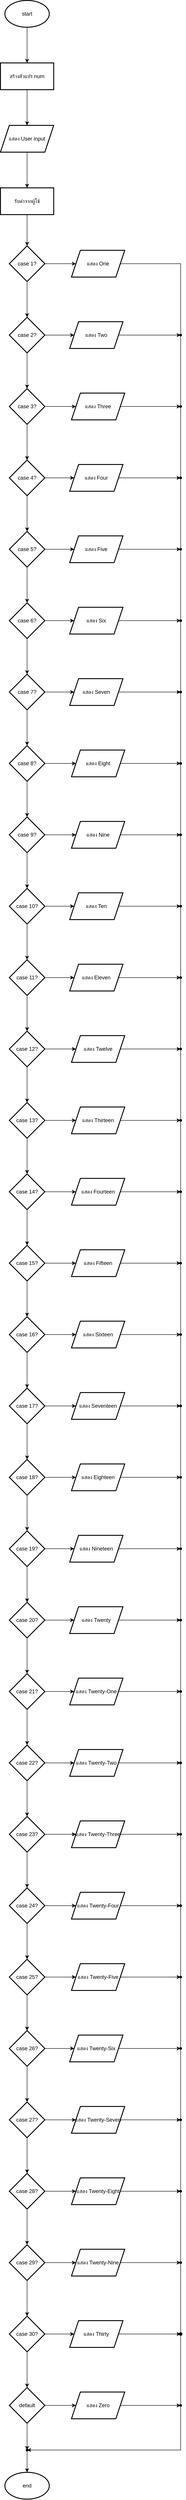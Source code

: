 <mxfile version="25.0.3">
  <diagram name="หน้า-1" id="GQAA-UT3_zsxXD-1APyV">
    <mxGraphModel dx="1034" dy="446" grid="1" gridSize="10" guides="1" tooltips="1" connect="1" arrows="1" fold="1" page="1" pageScale="1" pageWidth="827" pageHeight="1169" math="0" shadow="0">
      <root>
        <mxCell id="0" />
        <mxCell id="1" parent="0" />
        <mxCell id="1763DktBf14fpHDiQ_p1-3" value="" style="edgeStyle=orthogonalEdgeStyle;rounded=0;orthogonalLoop=1;jettySize=auto;html=1;" edge="1" parent="1" source="1763DktBf14fpHDiQ_p1-1" target="1763DktBf14fpHDiQ_p1-2">
          <mxGeometry relative="1" as="geometry" />
        </mxCell>
        <mxCell id="1763DktBf14fpHDiQ_p1-1" value="start" style="strokeWidth=2;html=1;shape=mxgraph.flowchart.start_1;whiteSpace=wrap;" vertex="1" parent="1">
          <mxGeometry x="364" y="90" width="100" height="60" as="geometry" />
        </mxCell>
        <mxCell id="1763DktBf14fpHDiQ_p1-5" value="" style="edgeStyle=orthogonalEdgeStyle;rounded=0;orthogonalLoop=1;jettySize=auto;html=1;" edge="1" parent="1" source="1763DktBf14fpHDiQ_p1-2" target="1763DktBf14fpHDiQ_p1-4">
          <mxGeometry relative="1" as="geometry" />
        </mxCell>
        <mxCell id="1763DktBf14fpHDiQ_p1-2" value="สร้างตัวแปร num" style="whiteSpace=wrap;html=1;strokeWidth=2;" vertex="1" parent="1">
          <mxGeometry x="354" y="230" width="120" height="60" as="geometry" />
        </mxCell>
        <mxCell id="1763DktBf14fpHDiQ_p1-9" value="" style="edgeStyle=orthogonalEdgeStyle;rounded=0;orthogonalLoop=1;jettySize=auto;html=1;" edge="1" parent="1" source="1763DktBf14fpHDiQ_p1-4" target="1763DktBf14fpHDiQ_p1-8">
          <mxGeometry relative="1" as="geometry" />
        </mxCell>
        <mxCell id="1763DktBf14fpHDiQ_p1-4" value="แสดง User input" style="shape=parallelogram;perimeter=parallelogramPerimeter;whiteSpace=wrap;html=1;fixedSize=1;strokeWidth=2;" vertex="1" parent="1">
          <mxGeometry x="354" y="370" width="120" height="60" as="geometry" />
        </mxCell>
        <mxCell id="1763DktBf14fpHDiQ_p1-11" value="" style="edgeStyle=orthogonalEdgeStyle;rounded=0;orthogonalLoop=1;jettySize=auto;html=1;" edge="1" parent="1" source="1763DktBf14fpHDiQ_p1-8" target="1763DktBf14fpHDiQ_p1-10">
          <mxGeometry relative="1" as="geometry" />
        </mxCell>
        <mxCell id="1763DktBf14fpHDiQ_p1-8" value="รับค่าจากผู้ใช้" style="whiteSpace=wrap;html=1;strokeWidth=2;" vertex="1" parent="1">
          <mxGeometry x="354" y="510" width="120" height="60" as="geometry" />
        </mxCell>
        <mxCell id="1763DktBf14fpHDiQ_p1-14" value="" style="edgeStyle=orthogonalEdgeStyle;rounded=0;orthogonalLoop=1;jettySize=auto;html=1;" edge="1" parent="1" source="1763DktBf14fpHDiQ_p1-10" target="1763DktBf14fpHDiQ_p1-13">
          <mxGeometry relative="1" as="geometry" />
        </mxCell>
        <mxCell id="1763DktBf14fpHDiQ_p1-76" value="" style="edgeStyle=orthogonalEdgeStyle;rounded=0;orthogonalLoop=1;jettySize=auto;html=1;" edge="1" parent="1" source="1763DktBf14fpHDiQ_p1-10" target="1763DktBf14fpHDiQ_p1-75">
          <mxGeometry relative="1" as="geometry" />
        </mxCell>
        <mxCell id="1763DktBf14fpHDiQ_p1-10" value="case 1?" style="rhombus;whiteSpace=wrap;html=1;strokeWidth=2;" vertex="1" parent="1">
          <mxGeometry x="374" y="640" width="80" height="80" as="geometry" />
        </mxCell>
        <mxCell id="1763DktBf14fpHDiQ_p1-16" value="" style="edgeStyle=orthogonalEdgeStyle;rounded=0;orthogonalLoop=1;jettySize=auto;html=1;" edge="1" parent="1" source="1763DktBf14fpHDiQ_p1-13" target="1763DktBf14fpHDiQ_p1-15">
          <mxGeometry relative="1" as="geometry" />
        </mxCell>
        <mxCell id="1763DktBf14fpHDiQ_p1-107" value="" style="edgeStyle=orthogonalEdgeStyle;rounded=0;orthogonalLoop=1;jettySize=auto;html=1;" edge="1" parent="1" source="1763DktBf14fpHDiQ_p1-13" target="1763DktBf14fpHDiQ_p1-77">
          <mxGeometry relative="1" as="geometry" />
        </mxCell>
        <mxCell id="1763DktBf14fpHDiQ_p1-13" value="case 2?" style="rhombus;whiteSpace=wrap;html=1;strokeWidth=2;" vertex="1" parent="1">
          <mxGeometry x="374" y="800" width="80" height="80" as="geometry" />
        </mxCell>
        <mxCell id="1763DktBf14fpHDiQ_p1-18" value="" style="edgeStyle=orthogonalEdgeStyle;rounded=0;orthogonalLoop=1;jettySize=auto;html=1;" edge="1" parent="1" source="1763DktBf14fpHDiQ_p1-15" target="1763DktBf14fpHDiQ_p1-17">
          <mxGeometry relative="1" as="geometry" />
        </mxCell>
        <mxCell id="1763DktBf14fpHDiQ_p1-108" value="" style="edgeStyle=orthogonalEdgeStyle;rounded=0;orthogonalLoop=1;jettySize=auto;html=1;" edge="1" parent="1" source="1763DktBf14fpHDiQ_p1-15" target="1763DktBf14fpHDiQ_p1-78">
          <mxGeometry relative="1" as="geometry" />
        </mxCell>
        <mxCell id="1763DktBf14fpHDiQ_p1-15" value="case 3?" style="rhombus;whiteSpace=wrap;html=1;strokeWidth=2;" vertex="1" parent="1">
          <mxGeometry x="374" y="960" width="80" height="80" as="geometry" />
        </mxCell>
        <mxCell id="1763DktBf14fpHDiQ_p1-20" value="" style="edgeStyle=orthogonalEdgeStyle;rounded=0;orthogonalLoop=1;jettySize=auto;html=1;" edge="1" parent="1" source="1763DktBf14fpHDiQ_p1-17" target="1763DktBf14fpHDiQ_p1-19">
          <mxGeometry relative="1" as="geometry" />
        </mxCell>
        <mxCell id="1763DktBf14fpHDiQ_p1-109" value="" style="edgeStyle=orthogonalEdgeStyle;rounded=0;orthogonalLoop=1;jettySize=auto;html=1;" edge="1" parent="1" source="1763DktBf14fpHDiQ_p1-17" target="1763DktBf14fpHDiQ_p1-79">
          <mxGeometry relative="1" as="geometry" />
        </mxCell>
        <mxCell id="1763DktBf14fpHDiQ_p1-17" value="case 4?" style="rhombus;whiteSpace=wrap;html=1;strokeWidth=2;" vertex="1" parent="1">
          <mxGeometry x="374" y="1120" width="80" height="80" as="geometry" />
        </mxCell>
        <mxCell id="1763DktBf14fpHDiQ_p1-22" value="" style="edgeStyle=orthogonalEdgeStyle;rounded=0;orthogonalLoop=1;jettySize=auto;html=1;" edge="1" parent="1" source="1763DktBf14fpHDiQ_p1-19" target="1763DktBf14fpHDiQ_p1-21">
          <mxGeometry relative="1" as="geometry" />
        </mxCell>
        <mxCell id="1763DktBf14fpHDiQ_p1-110" value="" style="edgeStyle=orthogonalEdgeStyle;rounded=0;orthogonalLoop=1;jettySize=auto;html=1;" edge="1" parent="1" source="1763DktBf14fpHDiQ_p1-19" target="1763DktBf14fpHDiQ_p1-80">
          <mxGeometry relative="1" as="geometry" />
        </mxCell>
        <mxCell id="1763DktBf14fpHDiQ_p1-19" value="case 5?" style="rhombus;whiteSpace=wrap;html=1;strokeWidth=2;" vertex="1" parent="1">
          <mxGeometry x="374" y="1280" width="80" height="80" as="geometry" />
        </mxCell>
        <mxCell id="1763DktBf14fpHDiQ_p1-24" value="" style="edgeStyle=orthogonalEdgeStyle;rounded=0;orthogonalLoop=1;jettySize=auto;html=1;" edge="1" parent="1" source="1763DktBf14fpHDiQ_p1-21" target="1763DktBf14fpHDiQ_p1-23">
          <mxGeometry relative="1" as="geometry" />
        </mxCell>
        <mxCell id="1763DktBf14fpHDiQ_p1-111" value="" style="edgeStyle=orthogonalEdgeStyle;rounded=0;orthogonalLoop=1;jettySize=auto;html=1;" edge="1" parent="1" source="1763DktBf14fpHDiQ_p1-21" target="1763DktBf14fpHDiQ_p1-84">
          <mxGeometry relative="1" as="geometry" />
        </mxCell>
        <mxCell id="1763DktBf14fpHDiQ_p1-21" value="case 6?" style="rhombus;whiteSpace=wrap;html=1;strokeWidth=2;" vertex="1" parent="1">
          <mxGeometry x="374" y="1440" width="80" height="80" as="geometry" />
        </mxCell>
        <mxCell id="1763DktBf14fpHDiQ_p1-26" value="" style="edgeStyle=orthogonalEdgeStyle;rounded=0;orthogonalLoop=1;jettySize=auto;html=1;" edge="1" parent="1" source="1763DktBf14fpHDiQ_p1-23" target="1763DktBf14fpHDiQ_p1-25">
          <mxGeometry relative="1" as="geometry" />
        </mxCell>
        <mxCell id="1763DktBf14fpHDiQ_p1-112" value="" style="edgeStyle=orthogonalEdgeStyle;rounded=0;orthogonalLoop=1;jettySize=auto;html=1;" edge="1" parent="1" source="1763DktBf14fpHDiQ_p1-23" target="1763DktBf14fpHDiQ_p1-83">
          <mxGeometry relative="1" as="geometry" />
        </mxCell>
        <mxCell id="1763DktBf14fpHDiQ_p1-23" value="case 7?" style="rhombus;whiteSpace=wrap;html=1;strokeWidth=2;" vertex="1" parent="1">
          <mxGeometry x="374" y="1600" width="80" height="80" as="geometry" />
        </mxCell>
        <mxCell id="1763DktBf14fpHDiQ_p1-28" value="" style="edgeStyle=orthogonalEdgeStyle;rounded=0;orthogonalLoop=1;jettySize=auto;html=1;" edge="1" parent="1" source="1763DktBf14fpHDiQ_p1-25" target="1763DktBf14fpHDiQ_p1-27">
          <mxGeometry relative="1" as="geometry" />
        </mxCell>
        <mxCell id="1763DktBf14fpHDiQ_p1-113" value="" style="edgeStyle=orthogonalEdgeStyle;rounded=0;orthogonalLoop=1;jettySize=auto;html=1;" edge="1" parent="1" source="1763DktBf14fpHDiQ_p1-25" target="1763DktBf14fpHDiQ_p1-82">
          <mxGeometry relative="1" as="geometry" />
        </mxCell>
        <mxCell id="1763DktBf14fpHDiQ_p1-25" value="case 8?" style="rhombus;whiteSpace=wrap;html=1;strokeWidth=2;" vertex="1" parent="1">
          <mxGeometry x="374" y="1760" width="80" height="80" as="geometry" />
        </mxCell>
        <mxCell id="1763DktBf14fpHDiQ_p1-30" value="" style="edgeStyle=orthogonalEdgeStyle;rounded=0;orthogonalLoop=1;jettySize=auto;html=1;" edge="1" parent="1" source="1763DktBf14fpHDiQ_p1-27" target="1763DktBf14fpHDiQ_p1-29">
          <mxGeometry relative="1" as="geometry" />
        </mxCell>
        <mxCell id="1763DktBf14fpHDiQ_p1-114" value="" style="edgeStyle=orthogonalEdgeStyle;rounded=0;orthogonalLoop=1;jettySize=auto;html=1;" edge="1" parent="1" source="1763DktBf14fpHDiQ_p1-27" target="1763DktBf14fpHDiQ_p1-81">
          <mxGeometry relative="1" as="geometry" />
        </mxCell>
        <mxCell id="1763DktBf14fpHDiQ_p1-27" value="case 9?" style="rhombus;whiteSpace=wrap;html=1;strokeWidth=2;" vertex="1" parent="1">
          <mxGeometry x="374" y="1920" width="80" height="80" as="geometry" />
        </mxCell>
        <mxCell id="1763DktBf14fpHDiQ_p1-32" value="" style="edgeStyle=orthogonalEdgeStyle;rounded=0;orthogonalLoop=1;jettySize=auto;html=1;" edge="1" parent="1" source="1763DktBf14fpHDiQ_p1-29" target="1763DktBf14fpHDiQ_p1-31">
          <mxGeometry relative="1" as="geometry" />
        </mxCell>
        <mxCell id="1763DktBf14fpHDiQ_p1-115" value="" style="edgeStyle=orthogonalEdgeStyle;rounded=0;orthogonalLoop=1;jettySize=auto;html=1;" edge="1" parent="1" source="1763DktBf14fpHDiQ_p1-29" target="1763DktBf14fpHDiQ_p1-85">
          <mxGeometry relative="1" as="geometry" />
        </mxCell>
        <mxCell id="1763DktBf14fpHDiQ_p1-29" value="case 10?" style="rhombus;whiteSpace=wrap;html=1;strokeWidth=2;" vertex="1" parent="1">
          <mxGeometry x="374" y="2080" width="80" height="80" as="geometry" />
        </mxCell>
        <mxCell id="1763DktBf14fpHDiQ_p1-34" value="" style="edgeStyle=orthogonalEdgeStyle;rounded=0;orthogonalLoop=1;jettySize=auto;html=1;" edge="1" parent="1" source="1763DktBf14fpHDiQ_p1-31" target="1763DktBf14fpHDiQ_p1-33">
          <mxGeometry relative="1" as="geometry" />
        </mxCell>
        <mxCell id="1763DktBf14fpHDiQ_p1-116" value="" style="edgeStyle=orthogonalEdgeStyle;rounded=0;orthogonalLoop=1;jettySize=auto;html=1;" edge="1" parent="1" source="1763DktBf14fpHDiQ_p1-31" target="1763DktBf14fpHDiQ_p1-86">
          <mxGeometry relative="1" as="geometry" />
        </mxCell>
        <mxCell id="1763DktBf14fpHDiQ_p1-31" value="case 11?" style="rhombus;whiteSpace=wrap;html=1;strokeWidth=2;" vertex="1" parent="1">
          <mxGeometry x="374" y="2240" width="80" height="80" as="geometry" />
        </mxCell>
        <mxCell id="1763DktBf14fpHDiQ_p1-36" value="" style="edgeStyle=orthogonalEdgeStyle;rounded=0;orthogonalLoop=1;jettySize=auto;html=1;" edge="1" parent="1" source="1763DktBf14fpHDiQ_p1-33" target="1763DktBf14fpHDiQ_p1-35">
          <mxGeometry relative="1" as="geometry" />
        </mxCell>
        <mxCell id="1763DktBf14fpHDiQ_p1-117" value="" style="edgeStyle=orthogonalEdgeStyle;rounded=0;orthogonalLoop=1;jettySize=auto;html=1;" edge="1" parent="1" source="1763DktBf14fpHDiQ_p1-33" target="1763DktBf14fpHDiQ_p1-87">
          <mxGeometry relative="1" as="geometry" />
        </mxCell>
        <mxCell id="1763DktBf14fpHDiQ_p1-33" value="case 12?" style="rhombus;whiteSpace=wrap;html=1;strokeWidth=2;" vertex="1" parent="1">
          <mxGeometry x="374" y="2400" width="80" height="80" as="geometry" />
        </mxCell>
        <mxCell id="1763DktBf14fpHDiQ_p1-38" value="" style="edgeStyle=orthogonalEdgeStyle;rounded=0;orthogonalLoop=1;jettySize=auto;html=1;" edge="1" parent="1" source="1763DktBf14fpHDiQ_p1-35" target="1763DktBf14fpHDiQ_p1-37">
          <mxGeometry relative="1" as="geometry" />
        </mxCell>
        <mxCell id="1763DktBf14fpHDiQ_p1-118" value="" style="edgeStyle=orthogonalEdgeStyle;rounded=0;orthogonalLoop=1;jettySize=auto;html=1;" edge="1" parent="1" source="1763DktBf14fpHDiQ_p1-35" target="1763DktBf14fpHDiQ_p1-88">
          <mxGeometry relative="1" as="geometry" />
        </mxCell>
        <mxCell id="1763DktBf14fpHDiQ_p1-35" value="case 13?" style="rhombus;whiteSpace=wrap;html=1;strokeWidth=2;" vertex="1" parent="1">
          <mxGeometry x="374" y="2560" width="80" height="80" as="geometry" />
        </mxCell>
        <mxCell id="1763DktBf14fpHDiQ_p1-40" value="" style="edgeStyle=orthogonalEdgeStyle;rounded=0;orthogonalLoop=1;jettySize=auto;html=1;" edge="1" parent="1" source="1763DktBf14fpHDiQ_p1-37" target="1763DktBf14fpHDiQ_p1-39">
          <mxGeometry relative="1" as="geometry" />
        </mxCell>
        <mxCell id="1763DktBf14fpHDiQ_p1-119" value="" style="edgeStyle=orthogonalEdgeStyle;rounded=0;orthogonalLoop=1;jettySize=auto;html=1;" edge="1" parent="1" source="1763DktBf14fpHDiQ_p1-37" target="1763DktBf14fpHDiQ_p1-89">
          <mxGeometry relative="1" as="geometry" />
        </mxCell>
        <mxCell id="1763DktBf14fpHDiQ_p1-37" value="case 14?" style="rhombus;whiteSpace=wrap;html=1;strokeWidth=2;" vertex="1" parent="1">
          <mxGeometry x="374" y="2720" width="80" height="80" as="geometry" />
        </mxCell>
        <mxCell id="1763DktBf14fpHDiQ_p1-42" value="" style="edgeStyle=orthogonalEdgeStyle;rounded=0;orthogonalLoop=1;jettySize=auto;html=1;" edge="1" parent="1" source="1763DktBf14fpHDiQ_p1-39" target="1763DktBf14fpHDiQ_p1-41">
          <mxGeometry relative="1" as="geometry" />
        </mxCell>
        <mxCell id="1763DktBf14fpHDiQ_p1-120" value="" style="edgeStyle=orthogonalEdgeStyle;rounded=0;orthogonalLoop=1;jettySize=auto;html=1;" edge="1" parent="1" source="1763DktBf14fpHDiQ_p1-39" target="1763DktBf14fpHDiQ_p1-90">
          <mxGeometry relative="1" as="geometry" />
        </mxCell>
        <mxCell id="1763DktBf14fpHDiQ_p1-39" value="case 15?" style="rhombus;whiteSpace=wrap;html=1;strokeWidth=2;" vertex="1" parent="1">
          <mxGeometry x="374" y="2880" width="80" height="80" as="geometry" />
        </mxCell>
        <mxCell id="1763DktBf14fpHDiQ_p1-44" value="" style="edgeStyle=orthogonalEdgeStyle;rounded=0;orthogonalLoop=1;jettySize=auto;html=1;" edge="1" parent="1" source="1763DktBf14fpHDiQ_p1-41" target="1763DktBf14fpHDiQ_p1-43">
          <mxGeometry relative="1" as="geometry" />
        </mxCell>
        <mxCell id="1763DktBf14fpHDiQ_p1-121" value="" style="edgeStyle=orthogonalEdgeStyle;rounded=0;orthogonalLoop=1;jettySize=auto;html=1;" edge="1" parent="1" source="1763DktBf14fpHDiQ_p1-41" target="1763DktBf14fpHDiQ_p1-91">
          <mxGeometry relative="1" as="geometry" />
        </mxCell>
        <mxCell id="1763DktBf14fpHDiQ_p1-41" value="case 16?" style="rhombus;whiteSpace=wrap;html=1;strokeWidth=2;" vertex="1" parent="1">
          <mxGeometry x="374" y="3040" width="80" height="80" as="geometry" />
        </mxCell>
        <mxCell id="1763DktBf14fpHDiQ_p1-46" value="" style="edgeStyle=orthogonalEdgeStyle;rounded=0;orthogonalLoop=1;jettySize=auto;html=1;" edge="1" parent="1" source="1763DktBf14fpHDiQ_p1-43" target="1763DktBf14fpHDiQ_p1-45">
          <mxGeometry relative="1" as="geometry" />
        </mxCell>
        <mxCell id="1763DktBf14fpHDiQ_p1-122" value="" style="edgeStyle=orthogonalEdgeStyle;rounded=0;orthogonalLoop=1;jettySize=auto;html=1;" edge="1" parent="1" source="1763DktBf14fpHDiQ_p1-43" target="1763DktBf14fpHDiQ_p1-92">
          <mxGeometry relative="1" as="geometry" />
        </mxCell>
        <mxCell id="1763DktBf14fpHDiQ_p1-43" value="case 17?" style="rhombus;whiteSpace=wrap;html=1;strokeWidth=2;" vertex="1" parent="1">
          <mxGeometry x="374" y="3200" width="80" height="80" as="geometry" />
        </mxCell>
        <mxCell id="1763DktBf14fpHDiQ_p1-48" value="" style="edgeStyle=orthogonalEdgeStyle;rounded=0;orthogonalLoop=1;jettySize=auto;html=1;" edge="1" parent="1" source="1763DktBf14fpHDiQ_p1-45" target="1763DktBf14fpHDiQ_p1-47">
          <mxGeometry relative="1" as="geometry" />
        </mxCell>
        <mxCell id="1763DktBf14fpHDiQ_p1-123" value="" style="edgeStyle=orthogonalEdgeStyle;rounded=0;orthogonalLoop=1;jettySize=auto;html=1;" edge="1" parent="1" source="1763DktBf14fpHDiQ_p1-45" target="1763DktBf14fpHDiQ_p1-93">
          <mxGeometry relative="1" as="geometry" />
        </mxCell>
        <mxCell id="1763DktBf14fpHDiQ_p1-45" value="case 18?" style="rhombus;whiteSpace=wrap;html=1;strokeWidth=2;" vertex="1" parent="1">
          <mxGeometry x="374" y="3360" width="80" height="80" as="geometry" />
        </mxCell>
        <mxCell id="1763DktBf14fpHDiQ_p1-50" value="" style="edgeStyle=orthogonalEdgeStyle;rounded=0;orthogonalLoop=1;jettySize=auto;html=1;" edge="1" parent="1" source="1763DktBf14fpHDiQ_p1-47" target="1763DktBf14fpHDiQ_p1-49">
          <mxGeometry relative="1" as="geometry" />
        </mxCell>
        <mxCell id="1763DktBf14fpHDiQ_p1-124" style="edgeStyle=orthogonalEdgeStyle;rounded=0;orthogonalLoop=1;jettySize=auto;html=1;entryX=0;entryY=0.5;entryDx=0;entryDy=0;" edge="1" parent="1" source="1763DktBf14fpHDiQ_p1-47" target="1763DktBf14fpHDiQ_p1-94">
          <mxGeometry relative="1" as="geometry">
            <mxPoint x="480" y="3560" as="targetPoint" />
          </mxGeometry>
        </mxCell>
        <mxCell id="1763DktBf14fpHDiQ_p1-47" value="case 19?" style="rhombus;whiteSpace=wrap;html=1;strokeWidth=2;" vertex="1" parent="1">
          <mxGeometry x="374" y="3520" width="80" height="80" as="geometry" />
        </mxCell>
        <mxCell id="1763DktBf14fpHDiQ_p1-52" value="" style="edgeStyle=orthogonalEdgeStyle;rounded=0;orthogonalLoop=1;jettySize=auto;html=1;" edge="1" parent="1" source="1763DktBf14fpHDiQ_p1-49" target="1763DktBf14fpHDiQ_p1-51">
          <mxGeometry relative="1" as="geometry" />
        </mxCell>
        <mxCell id="1763DktBf14fpHDiQ_p1-125" value="" style="edgeStyle=orthogonalEdgeStyle;rounded=0;orthogonalLoop=1;jettySize=auto;html=1;" edge="1" parent="1" source="1763DktBf14fpHDiQ_p1-49" target="1763DktBf14fpHDiQ_p1-95">
          <mxGeometry relative="1" as="geometry" />
        </mxCell>
        <mxCell id="1763DktBf14fpHDiQ_p1-49" value="case 20?" style="rhombus;whiteSpace=wrap;html=1;strokeWidth=2;" vertex="1" parent="1">
          <mxGeometry x="374" y="3680" width="80" height="80" as="geometry" />
        </mxCell>
        <mxCell id="1763DktBf14fpHDiQ_p1-54" value="" style="edgeStyle=orthogonalEdgeStyle;rounded=0;orthogonalLoop=1;jettySize=auto;html=1;" edge="1" parent="1" source="1763DktBf14fpHDiQ_p1-51" target="1763DktBf14fpHDiQ_p1-53">
          <mxGeometry relative="1" as="geometry" />
        </mxCell>
        <mxCell id="1763DktBf14fpHDiQ_p1-126" value="" style="edgeStyle=orthogonalEdgeStyle;rounded=0;orthogonalLoop=1;jettySize=auto;html=1;" edge="1" parent="1" source="1763DktBf14fpHDiQ_p1-51" target="1763DktBf14fpHDiQ_p1-96">
          <mxGeometry relative="1" as="geometry" />
        </mxCell>
        <mxCell id="1763DktBf14fpHDiQ_p1-51" value="case 21?" style="rhombus;whiteSpace=wrap;html=1;strokeWidth=2;" vertex="1" parent="1">
          <mxGeometry x="374" y="3840" width="80" height="80" as="geometry" />
        </mxCell>
        <mxCell id="1763DktBf14fpHDiQ_p1-56" value="" style="edgeStyle=orthogonalEdgeStyle;rounded=0;orthogonalLoop=1;jettySize=auto;html=1;" edge="1" parent="1" source="1763DktBf14fpHDiQ_p1-53" target="1763DktBf14fpHDiQ_p1-55">
          <mxGeometry relative="1" as="geometry" />
        </mxCell>
        <mxCell id="1763DktBf14fpHDiQ_p1-127" value="" style="edgeStyle=orthogonalEdgeStyle;rounded=0;orthogonalLoop=1;jettySize=auto;html=1;" edge="1" parent="1" source="1763DktBf14fpHDiQ_p1-53" target="1763DktBf14fpHDiQ_p1-97">
          <mxGeometry relative="1" as="geometry" />
        </mxCell>
        <mxCell id="1763DktBf14fpHDiQ_p1-53" value="case 22?" style="rhombus;whiteSpace=wrap;html=1;strokeWidth=2;" vertex="1" parent="1">
          <mxGeometry x="374" y="4000" width="80" height="80" as="geometry" />
        </mxCell>
        <mxCell id="1763DktBf14fpHDiQ_p1-58" value="" style="edgeStyle=orthogonalEdgeStyle;rounded=0;orthogonalLoop=1;jettySize=auto;html=1;" edge="1" parent="1" source="1763DktBf14fpHDiQ_p1-55" target="1763DktBf14fpHDiQ_p1-57">
          <mxGeometry relative="1" as="geometry" />
        </mxCell>
        <mxCell id="1763DktBf14fpHDiQ_p1-128" value="" style="edgeStyle=orthogonalEdgeStyle;rounded=0;orthogonalLoop=1;jettySize=auto;html=1;" edge="1" parent="1" source="1763DktBf14fpHDiQ_p1-55" target="1763DktBf14fpHDiQ_p1-98">
          <mxGeometry relative="1" as="geometry" />
        </mxCell>
        <mxCell id="1763DktBf14fpHDiQ_p1-55" value="case 23?" style="rhombus;whiteSpace=wrap;html=1;strokeWidth=2;" vertex="1" parent="1">
          <mxGeometry x="374" y="4160" width="80" height="80" as="geometry" />
        </mxCell>
        <mxCell id="1763DktBf14fpHDiQ_p1-60" value="" style="edgeStyle=orthogonalEdgeStyle;rounded=0;orthogonalLoop=1;jettySize=auto;html=1;" edge="1" parent="1" source="1763DktBf14fpHDiQ_p1-57" target="1763DktBf14fpHDiQ_p1-59">
          <mxGeometry relative="1" as="geometry" />
        </mxCell>
        <mxCell id="1763DktBf14fpHDiQ_p1-129" value="" style="edgeStyle=orthogonalEdgeStyle;rounded=0;orthogonalLoop=1;jettySize=auto;html=1;" edge="1" parent="1" source="1763DktBf14fpHDiQ_p1-57" target="1763DktBf14fpHDiQ_p1-99">
          <mxGeometry relative="1" as="geometry" />
        </mxCell>
        <mxCell id="1763DktBf14fpHDiQ_p1-57" value="case 24?" style="rhombus;whiteSpace=wrap;html=1;strokeWidth=2;" vertex="1" parent="1">
          <mxGeometry x="374" y="4320" width="80" height="80" as="geometry" />
        </mxCell>
        <mxCell id="1763DktBf14fpHDiQ_p1-62" value="" style="edgeStyle=orthogonalEdgeStyle;rounded=0;orthogonalLoop=1;jettySize=auto;html=1;" edge="1" parent="1" source="1763DktBf14fpHDiQ_p1-59" target="1763DktBf14fpHDiQ_p1-61">
          <mxGeometry relative="1" as="geometry" />
        </mxCell>
        <mxCell id="1763DktBf14fpHDiQ_p1-130" value="" style="edgeStyle=orthogonalEdgeStyle;rounded=0;orthogonalLoop=1;jettySize=auto;html=1;" edge="1" parent="1" source="1763DktBf14fpHDiQ_p1-59" target="1763DktBf14fpHDiQ_p1-100">
          <mxGeometry relative="1" as="geometry" />
        </mxCell>
        <mxCell id="1763DktBf14fpHDiQ_p1-59" value="case 25?" style="rhombus;whiteSpace=wrap;html=1;strokeWidth=2;" vertex="1" parent="1">
          <mxGeometry x="374" y="4480" width="80" height="80" as="geometry" />
        </mxCell>
        <mxCell id="1763DktBf14fpHDiQ_p1-64" value="" style="edgeStyle=orthogonalEdgeStyle;rounded=0;orthogonalLoop=1;jettySize=auto;html=1;" edge="1" parent="1" source="1763DktBf14fpHDiQ_p1-61" target="1763DktBf14fpHDiQ_p1-63">
          <mxGeometry relative="1" as="geometry" />
        </mxCell>
        <mxCell id="1763DktBf14fpHDiQ_p1-131" value="" style="edgeStyle=orthogonalEdgeStyle;rounded=0;orthogonalLoop=1;jettySize=auto;html=1;" edge="1" parent="1" source="1763DktBf14fpHDiQ_p1-61" target="1763DktBf14fpHDiQ_p1-101">
          <mxGeometry relative="1" as="geometry" />
        </mxCell>
        <mxCell id="1763DktBf14fpHDiQ_p1-61" value="case 26?" style="rhombus;whiteSpace=wrap;html=1;strokeWidth=2;" vertex="1" parent="1">
          <mxGeometry x="374" y="4640" width="80" height="80" as="geometry" />
        </mxCell>
        <mxCell id="1763DktBf14fpHDiQ_p1-66" value="" style="edgeStyle=orthogonalEdgeStyle;rounded=0;orthogonalLoop=1;jettySize=auto;html=1;" edge="1" parent="1" source="1763DktBf14fpHDiQ_p1-63" target="1763DktBf14fpHDiQ_p1-65">
          <mxGeometry relative="1" as="geometry" />
        </mxCell>
        <mxCell id="1763DktBf14fpHDiQ_p1-132" value="" style="edgeStyle=orthogonalEdgeStyle;rounded=0;orthogonalLoop=1;jettySize=auto;html=1;" edge="1" parent="1" source="1763DktBf14fpHDiQ_p1-63" target="1763DktBf14fpHDiQ_p1-102">
          <mxGeometry relative="1" as="geometry" />
        </mxCell>
        <mxCell id="1763DktBf14fpHDiQ_p1-63" value="case 27?" style="rhombus;whiteSpace=wrap;html=1;strokeWidth=2;" vertex="1" parent="1">
          <mxGeometry x="374" y="4800" width="80" height="80" as="geometry" />
        </mxCell>
        <mxCell id="1763DktBf14fpHDiQ_p1-68" value="" style="edgeStyle=orthogonalEdgeStyle;rounded=0;orthogonalLoop=1;jettySize=auto;html=1;" edge="1" parent="1" source="1763DktBf14fpHDiQ_p1-65" target="1763DktBf14fpHDiQ_p1-67">
          <mxGeometry relative="1" as="geometry" />
        </mxCell>
        <mxCell id="1763DktBf14fpHDiQ_p1-133" value="" style="edgeStyle=orthogonalEdgeStyle;rounded=0;orthogonalLoop=1;jettySize=auto;html=1;" edge="1" parent="1" source="1763DktBf14fpHDiQ_p1-65" target="1763DktBf14fpHDiQ_p1-103">
          <mxGeometry relative="1" as="geometry" />
        </mxCell>
        <mxCell id="1763DktBf14fpHDiQ_p1-65" value="case 28?" style="rhombus;whiteSpace=wrap;html=1;strokeWidth=2;" vertex="1" parent="1">
          <mxGeometry x="374" y="4960" width="80" height="80" as="geometry" />
        </mxCell>
        <mxCell id="1763DktBf14fpHDiQ_p1-70" value="" style="edgeStyle=orthogonalEdgeStyle;rounded=0;orthogonalLoop=1;jettySize=auto;html=1;" edge="1" parent="1" source="1763DktBf14fpHDiQ_p1-67" target="1763DktBf14fpHDiQ_p1-69">
          <mxGeometry relative="1" as="geometry" />
        </mxCell>
        <mxCell id="1763DktBf14fpHDiQ_p1-134" value="" style="edgeStyle=orthogonalEdgeStyle;rounded=0;orthogonalLoop=1;jettySize=auto;html=1;" edge="1" parent="1" source="1763DktBf14fpHDiQ_p1-67" target="1763DktBf14fpHDiQ_p1-104">
          <mxGeometry relative="1" as="geometry" />
        </mxCell>
        <mxCell id="1763DktBf14fpHDiQ_p1-67" value="case 29?" style="rhombus;whiteSpace=wrap;html=1;strokeWidth=2;" vertex="1" parent="1">
          <mxGeometry x="374" y="5120" width="80" height="80" as="geometry" />
        </mxCell>
        <mxCell id="1763DktBf14fpHDiQ_p1-72" value="" style="edgeStyle=orthogonalEdgeStyle;rounded=0;orthogonalLoop=1;jettySize=auto;html=1;" edge="1" parent="1" source="1763DktBf14fpHDiQ_p1-69" target="1763DktBf14fpHDiQ_p1-71">
          <mxGeometry relative="1" as="geometry" />
        </mxCell>
        <mxCell id="1763DktBf14fpHDiQ_p1-135" value="" style="edgeStyle=orthogonalEdgeStyle;rounded=0;orthogonalLoop=1;jettySize=auto;html=1;" edge="1" parent="1" source="1763DktBf14fpHDiQ_p1-69" target="1763DktBf14fpHDiQ_p1-105">
          <mxGeometry relative="1" as="geometry" />
        </mxCell>
        <mxCell id="1763DktBf14fpHDiQ_p1-69" value="case 30?" style="rhombus;whiteSpace=wrap;html=1;strokeWidth=2;" vertex="1" parent="1">
          <mxGeometry x="374" y="5280" width="80" height="80" as="geometry" />
        </mxCell>
        <mxCell id="1763DktBf14fpHDiQ_p1-74" value="" style="edgeStyle=orthogonalEdgeStyle;rounded=0;orthogonalLoop=1;jettySize=auto;html=1;" edge="1" parent="1" source="1763DktBf14fpHDiQ_p1-139" target="1763DktBf14fpHDiQ_p1-73">
          <mxGeometry relative="1" as="geometry" />
        </mxCell>
        <mxCell id="1763DktBf14fpHDiQ_p1-136" value="" style="edgeStyle=orthogonalEdgeStyle;rounded=0;orthogonalLoop=1;jettySize=auto;html=1;" edge="1" parent="1" source="1763DktBf14fpHDiQ_p1-71" target="1763DktBf14fpHDiQ_p1-106">
          <mxGeometry relative="1" as="geometry" />
        </mxCell>
        <mxCell id="1763DktBf14fpHDiQ_p1-71" value="default" style="rhombus;whiteSpace=wrap;html=1;strokeWidth=2;" vertex="1" parent="1">
          <mxGeometry x="374" y="5440" width="80" height="80" as="geometry" />
        </mxCell>
        <mxCell id="1763DktBf14fpHDiQ_p1-73" value="end" style="strokeWidth=2;html=1;shape=mxgraph.flowchart.start_1;whiteSpace=wrap;" vertex="1" parent="1">
          <mxGeometry x="364" y="5630" width="100" height="60" as="geometry" />
        </mxCell>
        <mxCell id="1763DktBf14fpHDiQ_p1-137" style="edgeStyle=orthogonalEdgeStyle;rounded=0;orthogonalLoop=1;jettySize=auto;html=1;exitX=1;exitY=0.5;exitDx=0;exitDy=0;entryX=0.85;entryY=0.4;entryDx=0;entryDy=0;entryPerimeter=0;" edge="1" parent="1" source="1763DktBf14fpHDiQ_p1-75" target="1763DktBf14fpHDiQ_p1-139">
          <mxGeometry relative="1" as="geometry">
            <mxPoint x="690" y="5600" as="targetPoint" />
            <Array as="points">
              <mxPoint x="760" y="680" />
              <mxPoint x="760" y="5580" />
            </Array>
          </mxGeometry>
        </mxCell>
        <mxCell id="1763DktBf14fpHDiQ_p1-75" value="แสดง One" style="shape=parallelogram;perimeter=parallelogramPerimeter;whiteSpace=wrap;html=1;fixedSize=1;strokeWidth=2;" vertex="1" parent="1">
          <mxGeometry x="514" y="650" width="120" height="60" as="geometry" />
        </mxCell>
        <mxCell id="1763DktBf14fpHDiQ_p1-77" value="แสดง Two" style="shape=parallelogram;perimeter=parallelogramPerimeter;whiteSpace=wrap;html=1;fixedSize=1;strokeWidth=2;" vertex="1" parent="1">
          <mxGeometry x="510" y="810" width="120" height="60" as="geometry" />
        </mxCell>
        <mxCell id="1763DktBf14fpHDiQ_p1-78" value="แสดง Three" style="shape=parallelogram;perimeter=parallelogramPerimeter;whiteSpace=wrap;html=1;fixedSize=1;strokeWidth=2;" vertex="1" parent="1">
          <mxGeometry x="514" y="970" width="120" height="60" as="geometry" />
        </mxCell>
        <mxCell id="1763DktBf14fpHDiQ_p1-79" value="แสดง Four" style="shape=parallelogram;perimeter=parallelogramPerimeter;whiteSpace=wrap;html=1;fixedSize=1;strokeWidth=2;" vertex="1" parent="1">
          <mxGeometry x="510" y="1130" width="120" height="60" as="geometry" />
        </mxCell>
        <mxCell id="1763DktBf14fpHDiQ_p1-80" value="แสดง Five" style="shape=parallelogram;perimeter=parallelogramPerimeter;whiteSpace=wrap;html=1;fixedSize=1;strokeWidth=2;" vertex="1" parent="1">
          <mxGeometry x="510" y="1290" width="120" height="60" as="geometry" />
        </mxCell>
        <mxCell id="1763DktBf14fpHDiQ_p1-81" value="แสดง Nine" style="shape=parallelogram;perimeter=parallelogramPerimeter;whiteSpace=wrap;html=1;fixedSize=1;strokeWidth=2;" vertex="1" parent="1">
          <mxGeometry x="514" y="1930" width="120" height="60" as="geometry" />
        </mxCell>
        <mxCell id="1763DktBf14fpHDiQ_p1-82" value="แสดง Eight" style="shape=parallelogram;perimeter=parallelogramPerimeter;whiteSpace=wrap;html=1;fixedSize=1;strokeWidth=2;" vertex="1" parent="1">
          <mxGeometry x="514" y="1770" width="120" height="60" as="geometry" />
        </mxCell>
        <mxCell id="1763DktBf14fpHDiQ_p1-83" value="แสดง Seven" style="shape=parallelogram;perimeter=parallelogramPerimeter;whiteSpace=wrap;html=1;fixedSize=1;strokeWidth=2;" vertex="1" parent="1">
          <mxGeometry x="510" y="1610" width="120" height="60" as="geometry" />
        </mxCell>
        <mxCell id="1763DktBf14fpHDiQ_p1-84" value="แสดง Six" style="shape=parallelogram;perimeter=parallelogramPerimeter;whiteSpace=wrap;html=1;fixedSize=1;strokeWidth=2;" vertex="1" parent="1">
          <mxGeometry x="510" y="1450" width="120" height="60" as="geometry" />
        </mxCell>
        <mxCell id="1763DktBf14fpHDiQ_p1-85" value="แสดง Ten" style="shape=parallelogram;perimeter=parallelogramPerimeter;whiteSpace=wrap;html=1;fixedSize=1;strokeWidth=2;" vertex="1" parent="1">
          <mxGeometry x="510" y="2090" width="120" height="60" as="geometry" />
        </mxCell>
        <mxCell id="1763DktBf14fpHDiQ_p1-86" value="แสดง Eleven" style="shape=parallelogram;perimeter=parallelogramPerimeter;whiteSpace=wrap;html=1;fixedSize=1;strokeWidth=2;" vertex="1" parent="1">
          <mxGeometry x="510" y="2250" width="120" height="60" as="geometry" />
        </mxCell>
        <mxCell id="1763DktBf14fpHDiQ_p1-87" value="แสดง Twelve" style="shape=parallelogram;perimeter=parallelogramPerimeter;whiteSpace=wrap;html=1;fixedSize=1;strokeWidth=2;" vertex="1" parent="1">
          <mxGeometry x="514" y="2410" width="120" height="60" as="geometry" />
        </mxCell>
        <mxCell id="1763DktBf14fpHDiQ_p1-88" value="แสดง Thirteen" style="shape=parallelogram;perimeter=parallelogramPerimeter;whiteSpace=wrap;html=1;fixedSize=1;strokeWidth=2;" vertex="1" parent="1">
          <mxGeometry x="514" y="2570" width="120" height="60" as="geometry" />
        </mxCell>
        <mxCell id="1763DktBf14fpHDiQ_p1-89" value="แสดง Fourteen" style="shape=parallelogram;perimeter=parallelogramPerimeter;whiteSpace=wrap;html=1;fixedSize=1;strokeWidth=2;" vertex="1" parent="1">
          <mxGeometry x="514" y="2730" width="120" height="60" as="geometry" />
        </mxCell>
        <mxCell id="1763DktBf14fpHDiQ_p1-90" value="แสดง Fifteen" style="shape=parallelogram;perimeter=parallelogramPerimeter;whiteSpace=wrap;html=1;fixedSize=1;strokeWidth=2;" vertex="1" parent="1">
          <mxGeometry x="514" y="2890" width="120" height="60" as="geometry" />
        </mxCell>
        <mxCell id="1763DktBf14fpHDiQ_p1-91" value="แสดง Sixteen" style="shape=parallelogram;perimeter=parallelogramPerimeter;whiteSpace=wrap;html=1;fixedSize=1;strokeWidth=2;" vertex="1" parent="1">
          <mxGeometry x="514" y="3050" width="120" height="60" as="geometry" />
        </mxCell>
        <mxCell id="1763DktBf14fpHDiQ_p1-189" style="edgeStyle=orthogonalEdgeStyle;rounded=0;orthogonalLoop=1;jettySize=auto;html=1;exitX=1;exitY=0.5;exitDx=0;exitDy=0;" edge="1" parent="1" source="1763DktBf14fpHDiQ_p1-92" target="1763DktBf14fpHDiQ_p1-188">
          <mxGeometry relative="1" as="geometry" />
        </mxCell>
        <mxCell id="1763DktBf14fpHDiQ_p1-92" value="แสดง Seventeen" style="shape=parallelogram;perimeter=parallelogramPerimeter;whiteSpace=wrap;html=1;fixedSize=1;strokeWidth=2;" vertex="1" parent="1">
          <mxGeometry x="514" y="3210" width="120" height="60" as="geometry" />
        </mxCell>
        <mxCell id="1763DktBf14fpHDiQ_p1-93" value="แสดง Eighteen" style="shape=parallelogram;perimeter=parallelogramPerimeter;whiteSpace=wrap;html=1;fixedSize=1;strokeWidth=2;" vertex="1" parent="1">
          <mxGeometry x="514" y="3370" width="120" height="60" as="geometry" />
        </mxCell>
        <mxCell id="1763DktBf14fpHDiQ_p1-94" value="แสดง Nineteen" style="shape=parallelogram;perimeter=parallelogramPerimeter;whiteSpace=wrap;html=1;fixedSize=1;strokeWidth=2;" vertex="1" parent="1">
          <mxGeometry x="510" y="3530" width="120" height="60" as="geometry" />
        </mxCell>
        <mxCell id="1763DktBf14fpHDiQ_p1-95" value="แสดง Twenty" style="shape=parallelogram;perimeter=parallelogramPerimeter;whiteSpace=wrap;html=1;fixedSize=1;strokeWidth=2;" vertex="1" parent="1">
          <mxGeometry x="510" y="3690" width="120" height="60" as="geometry" />
        </mxCell>
        <mxCell id="1763DktBf14fpHDiQ_p1-96" value="แสดง Twenty-One" style="shape=parallelogram;perimeter=parallelogramPerimeter;whiteSpace=wrap;html=1;fixedSize=1;strokeWidth=2;" vertex="1" parent="1">
          <mxGeometry x="510" y="3850" width="120" height="60" as="geometry" />
        </mxCell>
        <mxCell id="1763DktBf14fpHDiQ_p1-97" value="แสดง Twenty-Two" style="shape=parallelogram;perimeter=parallelogramPerimeter;whiteSpace=wrap;html=1;fixedSize=1;strokeWidth=2;" vertex="1" parent="1">
          <mxGeometry x="510" y="4010" width="120" height="60" as="geometry" />
        </mxCell>
        <mxCell id="1763DktBf14fpHDiQ_p1-98" value="แสดง Twenty-Three" style="shape=parallelogram;perimeter=parallelogramPerimeter;whiteSpace=wrap;html=1;fixedSize=1;strokeWidth=2;" vertex="1" parent="1">
          <mxGeometry x="514" y="4170" width="120" height="60" as="geometry" />
        </mxCell>
        <mxCell id="1763DktBf14fpHDiQ_p1-99" value="แสดง Twenty-Four" style="shape=parallelogram;perimeter=parallelogramPerimeter;whiteSpace=wrap;html=1;fixedSize=1;strokeWidth=2;" vertex="1" parent="1">
          <mxGeometry x="514" y="4330" width="120" height="60" as="geometry" />
        </mxCell>
        <mxCell id="1763DktBf14fpHDiQ_p1-100" value="แสดง Twenty-Five" style="shape=parallelogram;perimeter=parallelogramPerimeter;whiteSpace=wrap;html=1;fixedSize=1;strokeWidth=2;" vertex="1" parent="1">
          <mxGeometry x="514" y="4490" width="120" height="60" as="geometry" />
        </mxCell>
        <mxCell id="1763DktBf14fpHDiQ_p1-101" value="แสดง Twenty-Six" style="shape=parallelogram;perimeter=parallelogramPerimeter;whiteSpace=wrap;html=1;fixedSize=1;strokeWidth=2;" vertex="1" parent="1">
          <mxGeometry x="510" y="4650" width="120" height="60" as="geometry" />
        </mxCell>
        <mxCell id="1763DktBf14fpHDiQ_p1-193" style="edgeStyle=orthogonalEdgeStyle;rounded=0;orthogonalLoop=1;jettySize=auto;html=1;exitX=1;exitY=0.5;exitDx=0;exitDy=0;" edge="1" parent="1" source="1763DktBf14fpHDiQ_p1-102" target="1763DktBf14fpHDiQ_p1-192">
          <mxGeometry relative="1" as="geometry" />
        </mxCell>
        <mxCell id="1763DktBf14fpHDiQ_p1-102" value="แสดง Twenty-Seven" style="shape=parallelogram;perimeter=parallelogramPerimeter;whiteSpace=wrap;html=1;fixedSize=1;strokeWidth=2;" vertex="1" parent="1">
          <mxGeometry x="514" y="4810" width="120" height="60" as="geometry" />
        </mxCell>
        <mxCell id="1763DktBf14fpHDiQ_p1-103" value="แสดง Twenty-Eight" style="shape=parallelogram;perimeter=parallelogramPerimeter;whiteSpace=wrap;html=1;fixedSize=1;strokeWidth=2;" vertex="1" parent="1">
          <mxGeometry x="514" y="4970" width="120" height="60" as="geometry" />
        </mxCell>
        <mxCell id="1763DktBf14fpHDiQ_p1-151" style="edgeStyle=orthogonalEdgeStyle;rounded=0;orthogonalLoop=1;jettySize=auto;html=1;exitX=1;exitY=0.5;exitDx=0;exitDy=0;" edge="1" parent="1" source="1763DktBf14fpHDiQ_p1-104" target="1763DktBf14fpHDiQ_p1-150">
          <mxGeometry relative="1" as="geometry" />
        </mxCell>
        <mxCell id="1763DktBf14fpHDiQ_p1-104" value="แสดง Twenty-Nine" style="shape=parallelogram;perimeter=parallelogramPerimeter;whiteSpace=wrap;html=1;fixedSize=1;strokeWidth=2;" vertex="1" parent="1">
          <mxGeometry x="514" y="5130" width="120" height="60" as="geometry" />
        </mxCell>
        <mxCell id="1763DktBf14fpHDiQ_p1-149" style="edgeStyle=orthogonalEdgeStyle;rounded=0;orthogonalLoop=1;jettySize=auto;html=1;exitX=1;exitY=0.5;exitDx=0;exitDy=0;" edge="1" parent="1" source="1763DktBf14fpHDiQ_p1-105" target="1763DktBf14fpHDiQ_p1-146">
          <mxGeometry relative="1" as="geometry" />
        </mxCell>
        <mxCell id="1763DktBf14fpHDiQ_p1-105" value="แสดง Thirty" style="shape=parallelogram;perimeter=parallelogramPerimeter;whiteSpace=wrap;html=1;fixedSize=1;strokeWidth=2;" vertex="1" parent="1">
          <mxGeometry x="510" y="5290" width="120" height="60" as="geometry" />
        </mxCell>
        <mxCell id="1763DktBf14fpHDiQ_p1-142" value="" style="edgeStyle=orthogonalEdgeStyle;rounded=0;orthogonalLoop=1;jettySize=auto;html=1;" edge="1" parent="1" source="1763DktBf14fpHDiQ_p1-106" target="1763DktBf14fpHDiQ_p1-141">
          <mxGeometry relative="1" as="geometry" />
        </mxCell>
        <mxCell id="1763DktBf14fpHDiQ_p1-106" value="แสดง Zero" style="shape=parallelogram;perimeter=parallelogramPerimeter;whiteSpace=wrap;html=1;fixedSize=1;strokeWidth=2;" vertex="1" parent="1">
          <mxGeometry x="514" y="5450" width="120" height="60" as="geometry" />
        </mxCell>
        <mxCell id="1763DktBf14fpHDiQ_p1-140" value="" style="edgeStyle=orthogonalEdgeStyle;rounded=0;orthogonalLoop=1;jettySize=auto;html=1;" edge="1" parent="1" source="1763DktBf14fpHDiQ_p1-71" target="1763DktBf14fpHDiQ_p1-139">
          <mxGeometry relative="1" as="geometry">
            <mxPoint x="414" y="5520" as="sourcePoint" />
            <mxPoint x="414" y="5630" as="targetPoint" />
          </mxGeometry>
        </mxCell>
        <mxCell id="1763DktBf14fpHDiQ_p1-139" value="" style="shape=waypoint;sketch=0;fillStyle=solid;size=6;pointerEvents=1;points=[];fillColor=none;resizable=0;rotatable=0;perimeter=centerPerimeter;snapToPoint=1;" vertex="1" parent="1">
          <mxGeometry x="404" y="5570" width="20" height="20" as="geometry" />
        </mxCell>
        <mxCell id="1763DktBf14fpHDiQ_p1-141" value="" style="shape=waypoint;sketch=0;fillStyle=solid;size=6;pointerEvents=1;points=[];fillColor=none;resizable=0;rotatable=0;perimeter=centerPerimeter;snapToPoint=1;" vertex="1" parent="1">
          <mxGeometry x="750" y="5470" width="20" height="20" as="geometry" />
        </mxCell>
        <mxCell id="1763DktBf14fpHDiQ_p1-146" value="" style="shape=waypoint;sketch=0;size=6;pointerEvents=1;points=[];fillColor=default;resizable=0;rotatable=0;perimeter=centerPerimeter;snapToPoint=1;strokeWidth=2;" vertex="1" parent="1">
          <mxGeometry x="750" y="5310" width="20" height="20" as="geometry" />
        </mxCell>
        <mxCell id="1763DktBf14fpHDiQ_p1-150" value="" style="shape=waypoint;sketch=0;fillStyle=solid;size=6;pointerEvents=1;points=[];fillColor=none;resizable=0;rotatable=0;perimeter=centerPerimeter;snapToPoint=1;" vertex="1" parent="1">
          <mxGeometry x="750" y="5150" width="20" height="20" as="geometry" />
        </mxCell>
        <mxCell id="1763DktBf14fpHDiQ_p1-154" value="" style="shape=waypoint;sketch=0;fillStyle=solid;size=6;pointerEvents=1;points=[];fillColor=none;resizable=0;rotatable=0;perimeter=centerPerimeter;snapToPoint=1;" vertex="1" parent="1">
          <mxGeometry x="750" y="830" width="20" height="20" as="geometry" />
        </mxCell>
        <mxCell id="1763DktBf14fpHDiQ_p1-155" style="edgeStyle=orthogonalEdgeStyle;rounded=0;orthogonalLoop=1;jettySize=auto;html=1;exitX=1;exitY=0.5;exitDx=0;exitDy=0;entryX=-0.1;entryY=0.35;entryDx=0;entryDy=0;entryPerimeter=0;" edge="1" parent="1" source="1763DktBf14fpHDiQ_p1-77" target="1763DktBf14fpHDiQ_p1-154">
          <mxGeometry relative="1" as="geometry" />
        </mxCell>
        <mxCell id="1763DktBf14fpHDiQ_p1-156" value="" style="shape=waypoint;sketch=0;fillStyle=solid;size=6;pointerEvents=1;points=[];fillColor=none;resizable=0;rotatable=0;perimeter=centerPerimeter;snapToPoint=1;" vertex="1" parent="1">
          <mxGeometry x="750" y="990" width="20" height="20" as="geometry" />
        </mxCell>
        <mxCell id="1763DktBf14fpHDiQ_p1-157" style="edgeStyle=orthogonalEdgeStyle;rounded=0;orthogonalLoop=1;jettySize=auto;html=1;exitX=1;exitY=0.5;exitDx=0;exitDy=0;entryX=0.25;entryY=0.35;entryDx=0;entryDy=0;entryPerimeter=0;" edge="1" parent="1" source="1763DktBf14fpHDiQ_p1-78" target="1763DktBf14fpHDiQ_p1-156">
          <mxGeometry relative="1" as="geometry" />
        </mxCell>
        <mxCell id="1763DktBf14fpHDiQ_p1-158" value="" style="shape=waypoint;sketch=0;fillStyle=solid;size=6;pointerEvents=1;points=[];fillColor=none;resizable=0;rotatable=0;perimeter=centerPerimeter;snapToPoint=1;" vertex="1" parent="1">
          <mxGeometry x="750" y="1150" width="20" height="20" as="geometry" />
        </mxCell>
        <mxCell id="1763DktBf14fpHDiQ_p1-159" style="edgeStyle=orthogonalEdgeStyle;rounded=0;orthogonalLoop=1;jettySize=auto;html=1;exitX=1;exitY=0.5;exitDx=0;exitDy=0;entryX=1.2;entryY=0.7;entryDx=0;entryDy=0;entryPerimeter=0;" edge="1" parent="1" source="1763DktBf14fpHDiQ_p1-79" target="1763DktBf14fpHDiQ_p1-158">
          <mxGeometry relative="1" as="geometry" />
        </mxCell>
        <mxCell id="1763DktBf14fpHDiQ_p1-160" value="" style="shape=waypoint;sketch=0;fillStyle=solid;size=6;pointerEvents=1;points=[];fillColor=none;resizable=0;rotatable=0;perimeter=centerPerimeter;snapToPoint=1;" vertex="1" parent="1">
          <mxGeometry x="750" y="1310" width="20" height="20" as="geometry" />
        </mxCell>
        <mxCell id="1763DktBf14fpHDiQ_p1-161" style="edgeStyle=orthogonalEdgeStyle;rounded=0;orthogonalLoop=1;jettySize=auto;html=1;exitX=1;exitY=0.5;exitDx=0;exitDy=0;entryX=0.8;entryY=0.4;entryDx=0;entryDy=0;entryPerimeter=0;" edge="1" parent="1" source="1763DktBf14fpHDiQ_p1-80" target="1763DktBf14fpHDiQ_p1-160">
          <mxGeometry relative="1" as="geometry" />
        </mxCell>
        <mxCell id="1763DktBf14fpHDiQ_p1-162" value="" style="shape=waypoint;sketch=0;fillStyle=solid;size=6;pointerEvents=1;points=[];fillColor=none;resizable=0;rotatable=0;perimeter=centerPerimeter;snapToPoint=1;" vertex="1" parent="1">
          <mxGeometry x="750" y="1470" width="20" height="20" as="geometry" />
        </mxCell>
        <mxCell id="1763DktBf14fpHDiQ_p1-163" style="edgeStyle=orthogonalEdgeStyle;rounded=0;orthogonalLoop=1;jettySize=auto;html=1;exitX=1;exitY=0.5;exitDx=0;exitDy=0;entryX=-0.15;entryY=0.65;entryDx=0;entryDy=0;entryPerimeter=0;" edge="1" parent="1" source="1763DktBf14fpHDiQ_p1-84" target="1763DktBf14fpHDiQ_p1-162">
          <mxGeometry relative="1" as="geometry" />
        </mxCell>
        <mxCell id="1763DktBf14fpHDiQ_p1-164" value="" style="shape=waypoint;sketch=0;fillStyle=solid;size=6;pointerEvents=1;points=[];fillColor=none;resizable=0;rotatable=0;perimeter=centerPerimeter;snapToPoint=1;" vertex="1" parent="1">
          <mxGeometry x="750" y="1630" width="20" height="20" as="geometry" />
        </mxCell>
        <mxCell id="1763DktBf14fpHDiQ_p1-165" style="edgeStyle=orthogonalEdgeStyle;rounded=0;orthogonalLoop=1;jettySize=auto;html=1;exitX=1;exitY=0.5;exitDx=0;exitDy=0;entryX=-0.1;entryY=0.55;entryDx=0;entryDy=0;entryPerimeter=0;" edge="1" parent="1" source="1763DktBf14fpHDiQ_p1-83" target="1763DktBf14fpHDiQ_p1-164">
          <mxGeometry relative="1" as="geometry" />
        </mxCell>
        <mxCell id="1763DktBf14fpHDiQ_p1-166" value="" style="shape=waypoint;sketch=0;fillStyle=solid;size=6;pointerEvents=1;points=[];fillColor=none;resizable=0;rotatable=0;perimeter=centerPerimeter;snapToPoint=1;" vertex="1" parent="1">
          <mxGeometry x="750" y="1790" width="20" height="20" as="geometry" />
        </mxCell>
        <mxCell id="1763DktBf14fpHDiQ_p1-167" style="edgeStyle=orthogonalEdgeStyle;rounded=0;orthogonalLoop=1;jettySize=auto;html=1;exitX=1;exitY=0.5;exitDx=0;exitDy=0;entryX=-0.05;entryY=0.9;entryDx=0;entryDy=0;entryPerimeter=0;" edge="1" parent="1" source="1763DktBf14fpHDiQ_p1-82" target="1763DktBf14fpHDiQ_p1-166">
          <mxGeometry relative="1" as="geometry" />
        </mxCell>
        <mxCell id="1763DktBf14fpHDiQ_p1-168" value="" style="shape=waypoint;sketch=0;fillStyle=solid;size=6;pointerEvents=1;points=[];fillColor=none;resizable=0;rotatable=0;perimeter=centerPerimeter;snapToPoint=1;" vertex="1" parent="1">
          <mxGeometry x="750" y="1950" width="20" height="20" as="geometry" />
        </mxCell>
        <mxCell id="1763DktBf14fpHDiQ_p1-169" style="edgeStyle=orthogonalEdgeStyle;rounded=0;orthogonalLoop=1;jettySize=auto;html=1;exitX=1;exitY=0.5;exitDx=0;exitDy=0;entryX=-0.2;entryY=0.5;entryDx=0;entryDy=0;entryPerimeter=0;" edge="1" parent="1" source="1763DktBf14fpHDiQ_p1-81" target="1763DktBf14fpHDiQ_p1-168">
          <mxGeometry relative="1" as="geometry" />
        </mxCell>
        <mxCell id="1763DktBf14fpHDiQ_p1-170" value="" style="shape=waypoint;sketch=0;fillStyle=solid;size=6;pointerEvents=1;points=[];fillColor=none;resizable=0;rotatable=0;perimeter=centerPerimeter;snapToPoint=1;" vertex="1" parent="1">
          <mxGeometry x="750" y="2110" width="20" height="20" as="geometry" />
        </mxCell>
        <mxCell id="1763DktBf14fpHDiQ_p1-171" style="edgeStyle=orthogonalEdgeStyle;rounded=0;orthogonalLoop=1;jettySize=auto;html=1;exitX=1;exitY=0.5;exitDx=0;exitDy=0;entryX=-0.1;entryY=0.4;entryDx=0;entryDy=0;entryPerimeter=0;" edge="1" parent="1" source="1763DktBf14fpHDiQ_p1-85" target="1763DktBf14fpHDiQ_p1-170">
          <mxGeometry relative="1" as="geometry" />
        </mxCell>
        <mxCell id="1763DktBf14fpHDiQ_p1-176" value="" style="shape=waypoint;sketch=0;fillStyle=solid;size=6;pointerEvents=1;points=[];fillColor=none;resizable=0;rotatable=0;perimeter=centerPerimeter;snapToPoint=1;" vertex="1" parent="1">
          <mxGeometry x="750" y="2270" width="20" height="20" as="geometry" />
        </mxCell>
        <mxCell id="1763DktBf14fpHDiQ_p1-177" style="edgeStyle=orthogonalEdgeStyle;rounded=0;orthogonalLoop=1;jettySize=auto;html=1;exitX=1;exitY=0.5;exitDx=0;exitDy=0;entryX=0.1;entryY=0.4;entryDx=0;entryDy=0;entryPerimeter=0;" edge="1" parent="1" source="1763DktBf14fpHDiQ_p1-86" target="1763DktBf14fpHDiQ_p1-176">
          <mxGeometry relative="1" as="geometry" />
        </mxCell>
        <mxCell id="1763DktBf14fpHDiQ_p1-178" value="" style="shape=waypoint;sketch=0;fillStyle=solid;size=6;pointerEvents=1;points=[];fillColor=none;resizable=0;rotatable=0;perimeter=centerPerimeter;snapToPoint=1;" vertex="1" parent="1">
          <mxGeometry x="750" y="2430" width="20" height="20" as="geometry" />
        </mxCell>
        <mxCell id="1763DktBf14fpHDiQ_p1-179" style="edgeStyle=orthogonalEdgeStyle;rounded=0;orthogonalLoop=1;jettySize=auto;html=1;exitX=1;exitY=0.5;exitDx=0;exitDy=0;entryX=0.1;entryY=0.45;entryDx=0;entryDy=0;entryPerimeter=0;" edge="1" parent="1" source="1763DktBf14fpHDiQ_p1-87" target="1763DktBf14fpHDiQ_p1-178">
          <mxGeometry relative="1" as="geometry" />
        </mxCell>
        <mxCell id="1763DktBf14fpHDiQ_p1-180" value="" style="shape=waypoint;sketch=0;fillStyle=solid;size=6;pointerEvents=1;points=[];fillColor=none;resizable=0;rotatable=0;perimeter=centerPerimeter;snapToPoint=1;" vertex="1" parent="1">
          <mxGeometry x="750" y="2590" width="20" height="20" as="geometry" />
        </mxCell>
        <mxCell id="1763DktBf14fpHDiQ_p1-181" style="edgeStyle=orthogonalEdgeStyle;rounded=0;orthogonalLoop=1;jettySize=auto;html=1;exitX=1;exitY=0.5;exitDx=0;exitDy=0;entryX=0.15;entryY=0.6;entryDx=0;entryDy=0;entryPerimeter=0;" edge="1" parent="1" source="1763DktBf14fpHDiQ_p1-88" target="1763DktBf14fpHDiQ_p1-180">
          <mxGeometry relative="1" as="geometry" />
        </mxCell>
        <mxCell id="1763DktBf14fpHDiQ_p1-182" value="" style="shape=waypoint;sketch=0;fillStyle=solid;size=6;pointerEvents=1;points=[];fillColor=none;resizable=0;rotatable=0;perimeter=centerPerimeter;snapToPoint=1;" vertex="1" parent="1">
          <mxGeometry x="750" y="2750" width="20" height="20" as="geometry" />
        </mxCell>
        <mxCell id="1763DktBf14fpHDiQ_p1-183" style="edgeStyle=orthogonalEdgeStyle;rounded=0;orthogonalLoop=1;jettySize=auto;html=1;exitX=1;exitY=0.5;exitDx=0;exitDy=0;entryX=-0.05;entryY=0.25;entryDx=0;entryDy=0;entryPerimeter=0;" edge="1" parent="1" source="1763DktBf14fpHDiQ_p1-89" target="1763DktBf14fpHDiQ_p1-182">
          <mxGeometry relative="1" as="geometry" />
        </mxCell>
        <mxCell id="1763DktBf14fpHDiQ_p1-184" value="" style="shape=waypoint;sketch=0;fillStyle=solid;size=6;pointerEvents=1;points=[];fillColor=none;resizable=0;rotatable=0;perimeter=centerPerimeter;snapToPoint=1;" vertex="1" parent="1">
          <mxGeometry x="750" y="2910" width="20" height="20" as="geometry" />
        </mxCell>
        <mxCell id="1763DktBf14fpHDiQ_p1-185" style="edgeStyle=orthogonalEdgeStyle;rounded=0;orthogonalLoop=1;jettySize=auto;html=1;exitX=1;exitY=0.5;exitDx=0;exitDy=0;entryX=-0.15;entryY=0.4;entryDx=0;entryDy=0;entryPerimeter=0;" edge="1" parent="1" source="1763DktBf14fpHDiQ_p1-90" target="1763DktBf14fpHDiQ_p1-184">
          <mxGeometry relative="1" as="geometry" />
        </mxCell>
        <mxCell id="1763DktBf14fpHDiQ_p1-186" value="" style="shape=waypoint;sketch=0;fillStyle=solid;size=6;pointerEvents=1;points=[];fillColor=none;resizable=0;rotatable=0;perimeter=centerPerimeter;snapToPoint=1;" vertex="1" parent="1">
          <mxGeometry x="750" y="3070" width="20" height="20" as="geometry" />
        </mxCell>
        <mxCell id="1763DktBf14fpHDiQ_p1-187" style="edgeStyle=orthogonalEdgeStyle;rounded=0;orthogonalLoop=1;jettySize=auto;html=1;exitX=1;exitY=0.5;exitDx=0;exitDy=0;entryX=0;entryY=0.5;entryDx=0;entryDy=0;entryPerimeter=0;" edge="1" parent="1" source="1763DktBf14fpHDiQ_p1-91" target="1763DktBf14fpHDiQ_p1-186">
          <mxGeometry relative="1" as="geometry" />
        </mxCell>
        <mxCell id="1763DktBf14fpHDiQ_p1-188" value="" style="shape=waypoint;sketch=0;fillStyle=solid;size=6;pointerEvents=1;points=[];fillColor=none;resizable=0;rotatable=0;perimeter=centerPerimeter;snapToPoint=1;" vertex="1" parent="1">
          <mxGeometry x="750" y="3230" width="20" height="20" as="geometry" />
        </mxCell>
        <mxCell id="1763DktBf14fpHDiQ_p1-190" value="" style="shape=waypoint;sketch=0;fillStyle=solid;size=6;pointerEvents=1;points=[];fillColor=none;resizable=0;rotatable=0;perimeter=centerPerimeter;snapToPoint=1;" vertex="1" parent="1">
          <mxGeometry x="750" y="4990" width="20" height="20" as="geometry" />
        </mxCell>
        <mxCell id="1763DktBf14fpHDiQ_p1-191" style="edgeStyle=orthogonalEdgeStyle;rounded=0;orthogonalLoop=1;jettySize=auto;html=1;exitX=1;exitY=0.5;exitDx=0;exitDy=0;entryX=-0.1;entryY=0.3;entryDx=0;entryDy=0;entryPerimeter=0;" edge="1" parent="1" source="1763DktBf14fpHDiQ_p1-103" target="1763DktBf14fpHDiQ_p1-190">
          <mxGeometry relative="1" as="geometry" />
        </mxCell>
        <mxCell id="1763DktBf14fpHDiQ_p1-192" value="" style="shape=waypoint;sketch=0;fillStyle=solid;size=6;pointerEvents=1;points=[];fillColor=none;resizable=0;rotatable=0;perimeter=centerPerimeter;snapToPoint=1;" vertex="1" parent="1">
          <mxGeometry x="750" y="4830" width="20" height="20" as="geometry" />
        </mxCell>
        <mxCell id="1763DktBf14fpHDiQ_p1-194" value="" style="shape=waypoint;sketch=0;fillStyle=solid;size=6;pointerEvents=1;points=[];fillColor=none;resizable=0;rotatable=0;perimeter=centerPerimeter;snapToPoint=1;" vertex="1" parent="1">
          <mxGeometry x="750" y="4670" width="20" height="20" as="geometry" />
        </mxCell>
        <mxCell id="1763DktBf14fpHDiQ_p1-195" style="edgeStyle=orthogonalEdgeStyle;rounded=0;orthogonalLoop=1;jettySize=auto;html=1;exitX=1;exitY=0.5;exitDx=0;exitDy=0;entryX=0.1;entryY=0.55;entryDx=0;entryDy=0;entryPerimeter=0;" edge="1" parent="1" source="1763DktBf14fpHDiQ_p1-101" target="1763DktBf14fpHDiQ_p1-194">
          <mxGeometry relative="1" as="geometry" />
        </mxCell>
        <mxCell id="1763DktBf14fpHDiQ_p1-196" value="" style="shape=waypoint;sketch=0;fillStyle=solid;size=6;pointerEvents=1;points=[];fillColor=none;resizable=0;rotatable=0;perimeter=centerPerimeter;snapToPoint=1;" vertex="1" parent="1">
          <mxGeometry x="750" y="4510" width="20" height="20" as="geometry" />
        </mxCell>
        <mxCell id="1763DktBf14fpHDiQ_p1-197" style="edgeStyle=orthogonalEdgeStyle;rounded=0;orthogonalLoop=1;jettySize=auto;html=1;exitX=1;exitY=0.5;exitDx=0;exitDy=0;entryX=0;entryY=0.5;entryDx=0;entryDy=0;entryPerimeter=0;" edge="1" parent="1" source="1763DktBf14fpHDiQ_p1-100" target="1763DktBf14fpHDiQ_p1-196">
          <mxGeometry relative="1" as="geometry" />
        </mxCell>
        <mxCell id="1763DktBf14fpHDiQ_p1-198" value="" style="shape=waypoint;sketch=0;fillStyle=solid;size=6;pointerEvents=1;points=[];fillColor=none;resizable=0;rotatable=0;perimeter=centerPerimeter;snapToPoint=1;" vertex="1" parent="1">
          <mxGeometry x="750" y="4350" width="20" height="20" as="geometry" />
        </mxCell>
        <mxCell id="1763DktBf14fpHDiQ_p1-199" style="edgeStyle=orthogonalEdgeStyle;rounded=0;orthogonalLoop=1;jettySize=auto;html=1;exitX=1;exitY=0.5;exitDx=0;exitDy=0;entryX=-0.1;entryY=0.6;entryDx=0;entryDy=0;entryPerimeter=0;" edge="1" parent="1" source="1763DktBf14fpHDiQ_p1-99" target="1763DktBf14fpHDiQ_p1-198">
          <mxGeometry relative="1" as="geometry" />
        </mxCell>
        <mxCell id="1763DktBf14fpHDiQ_p1-200" value="" style="shape=waypoint;sketch=0;fillStyle=solid;size=6;pointerEvents=1;points=[];fillColor=none;resizable=0;rotatable=0;perimeter=centerPerimeter;snapToPoint=1;" vertex="1" parent="1">
          <mxGeometry x="750" y="4190" width="20" height="20" as="geometry" />
        </mxCell>
        <mxCell id="1763DktBf14fpHDiQ_p1-201" style="edgeStyle=orthogonalEdgeStyle;rounded=0;orthogonalLoop=1;jettySize=auto;html=1;exitX=1;exitY=0.5;exitDx=0;exitDy=0;entryX=0;entryY=0.5;entryDx=0;entryDy=0;entryPerimeter=0;" edge="1" parent="1" source="1763DktBf14fpHDiQ_p1-98" target="1763DktBf14fpHDiQ_p1-200">
          <mxGeometry relative="1" as="geometry" />
        </mxCell>
        <mxCell id="1763DktBf14fpHDiQ_p1-202" value="" style="shape=waypoint;sketch=0;fillStyle=solid;size=6;pointerEvents=1;points=[];fillColor=none;resizable=0;rotatable=0;perimeter=centerPerimeter;snapToPoint=1;" vertex="1" parent="1">
          <mxGeometry x="750" y="4030" width="20" height="20" as="geometry" />
        </mxCell>
        <mxCell id="1763DktBf14fpHDiQ_p1-203" style="edgeStyle=orthogonalEdgeStyle;rounded=0;orthogonalLoop=1;jettySize=auto;html=1;exitX=1;exitY=0.5;exitDx=0;exitDy=0;entryX=0;entryY=0.5;entryDx=0;entryDy=0;entryPerimeter=0;" edge="1" parent="1" source="1763DktBf14fpHDiQ_p1-97" target="1763DktBf14fpHDiQ_p1-202">
          <mxGeometry relative="1" as="geometry" />
        </mxCell>
        <mxCell id="1763DktBf14fpHDiQ_p1-204" value="" style="shape=waypoint;sketch=0;fillStyle=solid;size=6;pointerEvents=1;points=[];fillColor=none;resizable=0;rotatable=0;perimeter=centerPerimeter;snapToPoint=1;" vertex="1" parent="1">
          <mxGeometry x="750" y="3870" width="20" height="20" as="geometry" />
        </mxCell>
        <mxCell id="1763DktBf14fpHDiQ_p1-205" style="edgeStyle=orthogonalEdgeStyle;rounded=0;orthogonalLoop=1;jettySize=auto;html=1;exitX=1;exitY=0.5;exitDx=0;exitDy=0;entryX=0;entryY=0.4;entryDx=0;entryDy=0;entryPerimeter=0;" edge="1" parent="1" source="1763DktBf14fpHDiQ_p1-96" target="1763DktBf14fpHDiQ_p1-204">
          <mxGeometry relative="1" as="geometry" />
        </mxCell>
        <mxCell id="1763DktBf14fpHDiQ_p1-206" value="" style="shape=waypoint;sketch=0;fillStyle=solid;size=6;pointerEvents=1;points=[];fillColor=none;resizable=0;rotatable=0;perimeter=centerPerimeter;snapToPoint=1;" vertex="1" parent="1">
          <mxGeometry x="750" y="3710" width="20" height="20" as="geometry" />
        </mxCell>
        <mxCell id="1763DktBf14fpHDiQ_p1-207" style="edgeStyle=orthogonalEdgeStyle;rounded=0;orthogonalLoop=1;jettySize=auto;html=1;exitX=1;exitY=0.5;exitDx=0;exitDy=0;entryX=0.1;entryY=0.55;entryDx=0;entryDy=0;entryPerimeter=0;" edge="1" parent="1" source="1763DktBf14fpHDiQ_p1-95" target="1763DktBf14fpHDiQ_p1-206">
          <mxGeometry relative="1" as="geometry" />
        </mxCell>
        <mxCell id="1763DktBf14fpHDiQ_p1-208" value="" style="shape=waypoint;sketch=0;fillStyle=solid;size=6;pointerEvents=1;points=[];fillColor=none;resizable=0;rotatable=0;perimeter=centerPerimeter;snapToPoint=1;" vertex="1" parent="1">
          <mxGeometry x="750" y="3550" width="20" height="20" as="geometry" />
        </mxCell>
        <mxCell id="1763DktBf14fpHDiQ_p1-209" style="edgeStyle=orthogonalEdgeStyle;rounded=0;orthogonalLoop=1;jettySize=auto;html=1;exitX=1;exitY=0.5;exitDx=0;exitDy=0;entryX=-0.1;entryY=0.45;entryDx=0;entryDy=0;entryPerimeter=0;" edge="1" parent="1" source="1763DktBf14fpHDiQ_p1-94" target="1763DktBf14fpHDiQ_p1-208">
          <mxGeometry relative="1" as="geometry" />
        </mxCell>
        <mxCell id="1763DktBf14fpHDiQ_p1-210" value="" style="shape=waypoint;sketch=0;fillStyle=solid;size=6;pointerEvents=1;points=[];fillColor=none;resizable=0;rotatable=0;perimeter=centerPerimeter;snapToPoint=1;" vertex="1" parent="1">
          <mxGeometry x="750" y="3390" width="20" height="20" as="geometry" />
        </mxCell>
        <mxCell id="1763DktBf14fpHDiQ_p1-211" style="edgeStyle=orthogonalEdgeStyle;rounded=0;orthogonalLoop=1;jettySize=auto;html=1;exitX=1;exitY=0.5;exitDx=0;exitDy=0;entryX=0;entryY=0.5;entryDx=0;entryDy=0;entryPerimeter=0;" edge="1" parent="1" source="1763DktBf14fpHDiQ_p1-93" target="1763DktBf14fpHDiQ_p1-210">
          <mxGeometry relative="1" as="geometry" />
        </mxCell>
      </root>
    </mxGraphModel>
  </diagram>
</mxfile>
